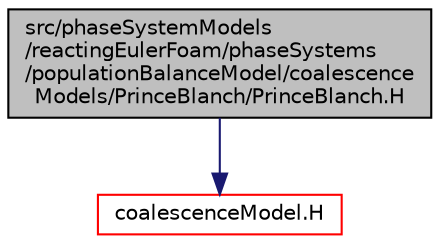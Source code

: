 digraph "src/phaseSystemModels/reactingEulerFoam/phaseSystems/populationBalanceModel/coalescenceModels/PrinceBlanch/PrinceBlanch.H"
{
  bgcolor="transparent";
  edge [fontname="Helvetica",fontsize="10",labelfontname="Helvetica",labelfontsize="10"];
  node [fontname="Helvetica",fontsize="10",shape=record];
  Node1 [label="src/phaseSystemModels\l/reactingEulerFoam/phaseSystems\l/populationBalanceModel/coalescence\lModels/PrinceBlanch/PrinceBlanch.H",height=0.2,width=0.4,color="black", fillcolor="grey75", style="filled" fontcolor="black"];
  Node1 -> Node2 [color="midnightblue",fontsize="10",style="solid",fontname="Helvetica"];
  Node2 [label="coalescenceModel.H",height=0.2,width=0.4,color="red",URL="$coalescenceModel_8H.html"];
}
